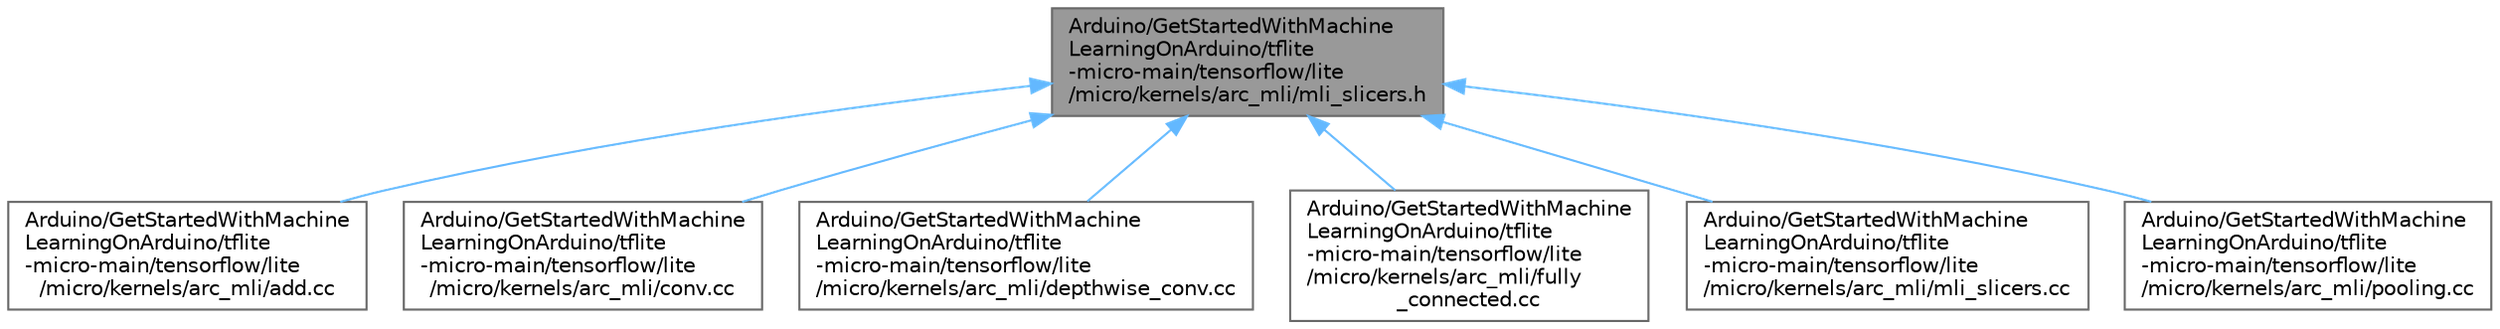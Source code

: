 digraph "Arduino/GetStartedWithMachineLearningOnArduino/tflite-micro-main/tensorflow/lite/micro/kernels/arc_mli/mli_slicers.h"
{
 // LATEX_PDF_SIZE
  bgcolor="transparent";
  edge [fontname=Helvetica,fontsize=10,labelfontname=Helvetica,labelfontsize=10];
  node [fontname=Helvetica,fontsize=10,shape=box,height=0.2,width=0.4];
  Node1 [id="Node000001",label="Arduino/GetStartedWithMachine\lLearningOnArduino/tflite\l-micro-main/tensorflow/lite\l/micro/kernels/arc_mli/mli_slicers.h",height=0.2,width=0.4,color="gray40", fillcolor="grey60", style="filled", fontcolor="black",tooltip=" "];
  Node1 -> Node2 [id="edge7_Node000001_Node000002",dir="back",color="steelblue1",style="solid",tooltip=" "];
  Node2 [id="Node000002",label="Arduino/GetStartedWithMachine\lLearningOnArduino/tflite\l-micro-main/tensorflow/lite\l/micro/kernels/arc_mli/add.cc",height=0.2,width=0.4,color="grey40", fillcolor="white", style="filled",URL="$arc__mli_2add_8cc.html",tooltip=" "];
  Node1 -> Node3 [id="edge8_Node000001_Node000003",dir="back",color="steelblue1",style="solid",tooltip=" "];
  Node3 [id="Node000003",label="Arduino/GetStartedWithMachine\lLearningOnArduino/tflite\l-micro-main/tensorflow/lite\l/micro/kernels/arc_mli/conv.cc",height=0.2,width=0.4,color="grey40", fillcolor="white", style="filled",URL="$arc__mli_2conv_8cc.html",tooltip=" "];
  Node1 -> Node4 [id="edge9_Node000001_Node000004",dir="back",color="steelblue1",style="solid",tooltip=" "];
  Node4 [id="Node000004",label="Arduino/GetStartedWithMachine\lLearningOnArduino/tflite\l-micro-main/tensorflow/lite\l/micro/kernels/arc_mli/depthwise_conv.cc",height=0.2,width=0.4,color="grey40", fillcolor="white", style="filled",URL="$arc__mli_2depthwise__conv_8cc.html",tooltip=" "];
  Node1 -> Node5 [id="edge10_Node000001_Node000005",dir="back",color="steelblue1",style="solid",tooltip=" "];
  Node5 [id="Node000005",label="Arduino/GetStartedWithMachine\lLearningOnArduino/tflite\l-micro-main/tensorflow/lite\l/micro/kernels/arc_mli/fully\l_connected.cc",height=0.2,width=0.4,color="grey40", fillcolor="white", style="filled",URL="$tensorflow_2lite_2micro_2kernels_2arc__mli_2fully__connected_8cc.html",tooltip=" "];
  Node1 -> Node6 [id="edge11_Node000001_Node000006",dir="back",color="steelblue1",style="solid",tooltip=" "];
  Node6 [id="Node000006",label="Arduino/GetStartedWithMachine\lLearningOnArduino/tflite\l-micro-main/tensorflow/lite\l/micro/kernels/arc_mli/mli_slicers.cc",height=0.2,width=0.4,color="grey40", fillcolor="white", style="filled",URL="$mli__slicers_8cc.html",tooltip=" "];
  Node1 -> Node7 [id="edge12_Node000001_Node000007",dir="back",color="steelblue1",style="solid",tooltip=" "];
  Node7 [id="Node000007",label="Arduino/GetStartedWithMachine\lLearningOnArduino/tflite\l-micro-main/tensorflow/lite\l/micro/kernels/arc_mli/pooling.cc",height=0.2,width=0.4,color="grey40", fillcolor="white", style="filled",URL="$arc__mli_2pooling_8cc.html",tooltip=" "];
}
